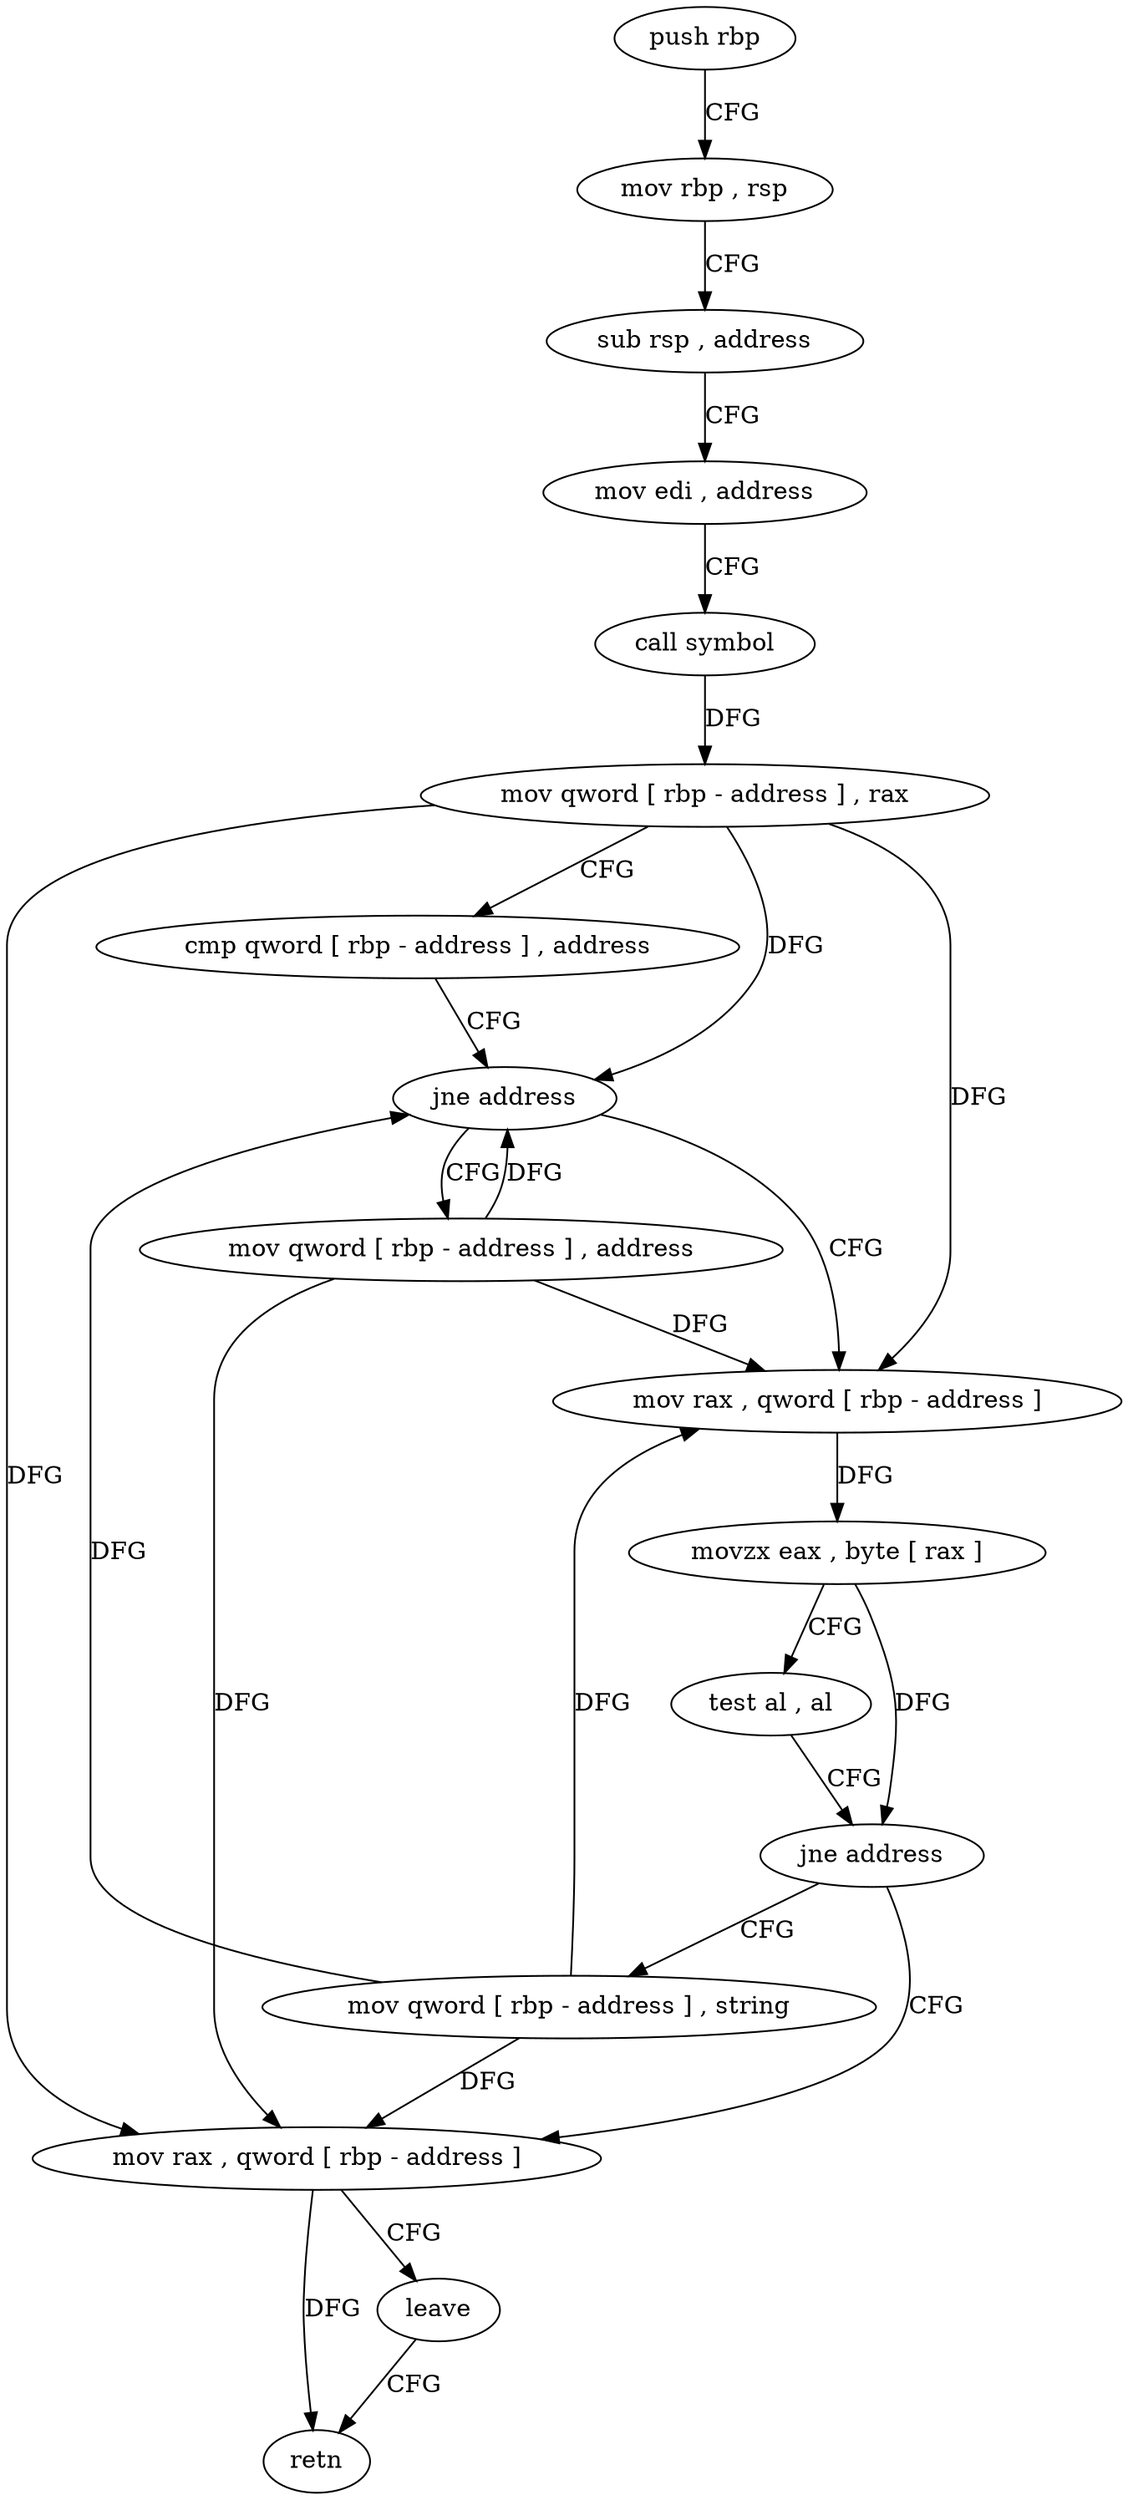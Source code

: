 digraph "func" {
"4496349" [label = "push rbp" ]
"4496350" [label = "mov rbp , rsp" ]
"4496353" [label = "sub rsp , address" ]
"4496357" [label = "mov edi , address" ]
"4496362" [label = "call symbol" ]
"4496367" [label = "mov qword [ rbp - address ] , rax" ]
"4496371" [label = "cmp qword [ rbp - address ] , address" ]
"4496376" [label = "jne address" ]
"4496386" [label = "mov rax , qword [ rbp - address ]" ]
"4496378" [label = "mov qword [ rbp - address ] , address" ]
"4496390" [label = "movzx eax , byte [ rax ]" ]
"4496393" [label = "test al , al" ]
"4496395" [label = "jne address" ]
"4496405" [label = "mov rax , qword [ rbp - address ]" ]
"4496397" [label = "mov qword [ rbp - address ] , string" ]
"4496409" [label = "leave" ]
"4496410" [label = "retn" ]
"4496349" -> "4496350" [ label = "CFG" ]
"4496350" -> "4496353" [ label = "CFG" ]
"4496353" -> "4496357" [ label = "CFG" ]
"4496357" -> "4496362" [ label = "CFG" ]
"4496362" -> "4496367" [ label = "DFG" ]
"4496367" -> "4496371" [ label = "CFG" ]
"4496367" -> "4496376" [ label = "DFG" ]
"4496367" -> "4496386" [ label = "DFG" ]
"4496367" -> "4496405" [ label = "DFG" ]
"4496371" -> "4496376" [ label = "CFG" ]
"4496376" -> "4496386" [ label = "CFG" ]
"4496376" -> "4496378" [ label = "CFG" ]
"4496386" -> "4496390" [ label = "DFG" ]
"4496378" -> "4496386" [ label = "DFG" ]
"4496378" -> "4496376" [ label = "DFG" ]
"4496378" -> "4496405" [ label = "DFG" ]
"4496390" -> "4496393" [ label = "CFG" ]
"4496390" -> "4496395" [ label = "DFG" ]
"4496393" -> "4496395" [ label = "CFG" ]
"4496395" -> "4496405" [ label = "CFG" ]
"4496395" -> "4496397" [ label = "CFG" ]
"4496405" -> "4496409" [ label = "CFG" ]
"4496405" -> "4496410" [ label = "DFG" ]
"4496397" -> "4496405" [ label = "DFG" ]
"4496397" -> "4496376" [ label = "DFG" ]
"4496397" -> "4496386" [ label = "DFG" ]
"4496409" -> "4496410" [ label = "CFG" ]
}
